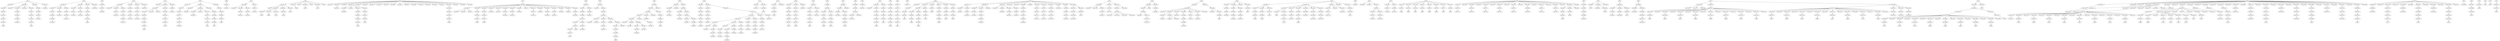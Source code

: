 digraph G {
    "pi021" -> "new_n264_";
    "pi022" -> "new_n265_";
    "pi019" -> "new_n266_";
    "new_n266_" -> "new_n267_";
    "new_n267_" -> "new_n268_";
    "pi012" -> "new_n269_";
    "pi011" -> "new_n270_";
    "pi014" -> "new_n271_";
    "pi008" -> "new_n272_";
    "new_n272_" -> "new_n273_";
    "new_n269_" -> "new_n274_";
    "new_n271_" -> "new_n275_";
    "new_n275_" -> "new_n276_";
    "new_n276_" -> "new_n277_";
    "new_n277_" -> "new_n278_";
    "new_n278_" -> "new_n279_";
    "new_n279_" -> "new_n280_";
    "new_n265_" -> "new_n281_";
    "new_n281_" -> "new_n282_";
    "new_n265_" -> "new_n283_";
    "pi021" -> "new_n284_";
    "pi013" -> "new_n285_";
    "new_n285_" -> "new_n286_";
    "new_n284_" -> "new_n287_";
    "pi021" -> "new_n288_";
    "new_n288_" -> "new_n289_";
    "new_n289_" -> "new_n290_";
    "new_n290_" -> "new_n291_";
    "new_n291_" -> "new_n292_";
    "new_n284_" -> "new_n293_";
    "new_n293_" -> "new_n294_";
    "new_n294_" -> "new_n295_";
    "new_n295_" -> "new_n296_";
    "new_n296_" -> "new_n297_";
    "new_n284_" -> "new_n298_";
    "new_n285_" -> "new_n299_";
    "new_n299_" -> "new_n300_";
    "new_n300_" -> "new_n301_";
    "new_n265_" -> "new_n302_";
    "new_n302_" -> "new_n303_";
    "new_n303_" -> "new_n304_";
    "new_n304_" -> "new_n305_";
    "new_n283_" -> "new_n306_";
    "new_n306_" -> "new_n307_";
    "new_n282_" -> "new_n308_";
    "new_n308_" -> "new_n309_";
    "new_n309_" -> "new_n310_";
    "pi129" -> "new_n311_";
    "new_n311_" -> "po015";
    "pi054" -> "new_n313_";
    "pi022" -> "new_n314_";
    "new_n285_" -> "new_n315_";
    "new_n314_" -> "new_n316_";
    "new_n316_" -> "new_n317_";
    "new_n317_" -> "new_n318_";
    "pi012" -> "new_n319_";
    "new_n319_" -> "new_n320_";
    "new_n320_" -> "new_n321_";
    "new_n321_" -> "new_n322_";
    "new_n322_" -> "new_n323_";
    "pi054" -> "new_n324_";
    "new_n324_" -> "new_n325_";
    "new_n269_" -> "new_n326_";
    "new_n326_" -> "new_n327_";
    "pi012" -> "new_n328_";
    "new_n328_" -> "new_n329_";
    "new_n329_" -> "new_n330_";
    "new_n269_" -> "new_n331_";
    "new_n331_" -> "new_n332_";
    "new_n330_" -> "new_n333_";
    "new_n333_" -> "new_n334_";
    "new_n332_" -> "new_n335_";
    "new_n335_" -> "new_n336_";
    "new_n336_" -> "new_n337_";
    "pi011" -> "new_n338_";
    "new_n338_" -> "new_n339_";
    "new_n315_" -> "new_n340_";
    "new_n340_" -> "new_n341_";
    "new_n339_" -> "new_n342_";
    "new_n342_" -> "new_n343_";
    "new_n343_" -> "new_n344_";
    "new_n344_" -> "new_n345_";
    "new_n345_" -> "new_n346_";
    "new_n346_" -> "po016";
    "pi127" -> "new_n348_";
    "new_n348_" -> "new_n349_";
    "pi048" -> "new_n350_";
    "new_n350_" -> "new_n351_";
    "pi046" -> "new_n352_";
    "new_n352_" -> "new_n353_";
    "pi044" -> "new_n354_";
    "new_n354_" -> "new_n355_";
    "new_n355_" -> "new_n356_";
    "new_n356_" -> "new_n357_";
    "new_n357_" -> "new_n358_";
    "pi049" -> "new_n359_";
    "pi020" -> "new_n360_";
    "new_n360_" -> "new_n361_";
    "new_n361_" -> "new_n362_";
    "new_n362_" -> "new_n363_";
    "new_n363_" -> "new_n364_";
    "new_n364_" -> "new_n365_";
    "new_n365_" -> "new_n366_";
    "new_n358_" -> "new_n367_";
    "new_n351_" -> "new_n368_";
    "new_n368_" -> "new_n369_";
    "new_n369_" -> "new_n370_";
    "new_n370_" -> "new_n371_";
    "new_n371_" -> "new_n372_";
    "new_n372_" -> "new_n373_";
    "new_n373_" -> "new_n374_";
    "new_n374_" -> "po017";
    "pi113" -> "new_n376_";
    "new_n376_" -> "new_n377_";
    "new_n339_" -> "new_n378_";
    "pi014" -> "new_n379_";
    "new_n379_" -> "new_n380_";
    "new_n380_" -> "new_n381_";
    "pi118" -> "new_n382_";
    "new_n382_" -> "new_n383_";
    "new_n383_" -> "new_n384_";
    "new_n384_" -> "po018";
    "pi054" -> "new_n386_";
    "pi054" -> "new_n387_";
    "new_n387_" -> "new_n388_";
    "new_n388_" -> "new_n389_";
    "pi022" -> "new_n390_";
    "new_n390_" -> "new_n391_";
    "new_n391_" -> "new_n392_";
    "new_n392_" -> "new_n393_";
    "new_n393_" -> "new_n394_";
    "new_n394_" -> "po019";
    "pi054" -> "new_n396_";
    "new_n339_" -> "new_n397_";
    "new_n379_" -> "new_n398_";
    "new_n398_" -> "new_n399_";
    "new_n399_" -> "new_n400_";
    "new_n387_" -> "new_n401_";
    "pi028" -> "new_n402_";
    "new_n402_" -> "new_n403_";
    "new_n403_" -> "new_n404_";
    "new_n404_" -> "new_n405_";
    "new_n405_" -> "new_n406_";
    "new_n406_" -> "new_n407_";
    "new_n407_" -> "po020";
    "pi054" -> "new_n409_";
    "pi029" -> "new_n410_";
    "new_n410_" -> "new_n411_";
    "new_n411_" -> "new_n412_";
    "new_n412_" -> "new_n413_";
    "new_n413_" -> "new_n414_";
    "new_n414_" -> "new_n415_";
    "new_n415_" -> "po021";
    "pi054" -> "new_n417_";
    "new_n327_" -> "new_n418_";
    "new_n264_" -> "new_n419_";
    "new_n419_" -> "new_n420_";
    "new_n420_" -> "new_n421_";
    "new_n421_" -> "new_n422_";
    "new_n422_" -> "new_n423_";
    "new_n423_" -> "po022";
    "pi054" -> "new_n425_";
    "new_n398_" -> "new_n426_";
    "new_n387_" -> "new_n427_";
    "pi018" -> "new_n428_";
    "new_n338_" -> "new_n429_";
    "new_n429_" -> "new_n430_";
    "new_n430_" -> "new_n431_";
    "new_n431_" -> "new_n432_";
    "new_n432_" -> "new_n433_";
    "new_n433_" -> "po023";
    "pi054" -> "new_n435_";
    "new_n428_" -> "new_n436_";
    "new_n314_" -> "new_n437_";
    "new_n437_" -> "new_n438_";
    "new_n438_" -> "new_n439_";
    "new_n427_" -> "new_n440_";
    "new_n440_" -> "new_n441_";
    "new_n441_" -> "new_n442_";
    "new_n442_" -> "new_n443_";
    "new_n443_" -> "po024";
    "pi054" -> "new_n445_";
    "pi014" -> "new_n446_";
    "new_n446_" -> "new_n447_";
    "new_n447_" -> "new_n448_";
    "new_n448_" -> "new_n449_";
    "new_n449_" -> "new_n450_";
    "new_n450_" -> "po025";
    "pi054" -> "new_n452_";
    "pi011" -> "new_n453_";
    "new_n453_" -> "new_n454_";
    "new_n454_" -> "new_n455_";
    "new_n436_" -> "new_n456_";
    "new_n456_" -> "new_n457_";
    "new_n457_" -> "new_n458_";
    "new_n458_" -> "new_n459_";
    "new_n459_" -> "po026";
    "pi054" -> "new_n461_";
    "new_n379_" -> "new_n462_";
    "new_n462_" -> "new_n463_";
    "new_n463_" -> "new_n464_";
    "new_n464_" -> "new_n465_";
    "new_n465_" -> "new_n466_";
    "new_n466_" -> "po027";
    "pi054" -> "new_n468_";
    "pi028" -> "new_n469_";
    "new_n469_" -> "new_n470_";
    "new_n470_" -> "new_n471_";
    "new_n471_" -> "new_n472_";
    "new_n472_" -> "new_n473_";
    "new_n473_" -> "new_n474_";
    "new_n474_" -> "po028";
    "pi054" -> "new_n476_";
    "pi013" -> "new_n477_";
    "new_n477_" -> "new_n478_";
    "new_n478_" -> "new_n479_";
    "new_n436_" -> "new_n480_";
    "new_n480_" -> "new_n481_";
    "new_n481_" -> "new_n482_";
    "new_n482_" -> "new_n483_";
    "new_n483_" -> "po029";
    "new_n349_" -> "new_n485_";
    "new_n359_" -> "new_n486_";
    "new_n486_" -> "new_n487_";
    "new_n487_" -> "new_n488_";
    "new_n359_" -> "new_n489_";
    "pi020" -> "new_n490_";
    "new_n490_" -> "new_n491_";
    "new_n491_" -> "new_n492_";
    "new_n492_" -> "new_n493_";
    "new_n493_" -> "new_n494_";
    "new_n494_" -> "new_n495_";
    "pi050" -> "new_n496_";
    "new_n496_" -> "new_n497_";
    "new_n497_" -> "new_n498_";
    "pi043" -> "new_n499_";
    "new_n499_" -> "new_n500_";
    "new_n500_" -> "new_n501_";
    "new_n501_" -> "new_n502_";
    "new_n502_" -> "new_n503_";
    "new_n348_" -> "new_n504_";
    "new_n504_" -> "new_n505_";
    "new_n505_" -> "new_n506_";
    "new_n506_" -> "new_n507_";
    "new_n507_" -> "po030";
    "pi054" -> "new_n509_";
    "new_n398_" -> "new_n510_";
    "new_n510_" -> "new_n511_";
    "new_n511_" -> "new_n512_";
    "new_n512_" -> "new_n513_";
    "new_n513_" -> "po031";
    "pi054" -> "new_n515_";
    "new_n284_" -> "new_n516_";
    "new_n516_" -> "new_n517_";
    "pi025" -> "new_n518_";
    "new_n518_" -> "new_n519_";
    "new_n410_" -> "new_n520_";
    "new_n520_" -> "new_n521_";
    "new_n521_" -> "new_n522_";
    "new_n517_" -> "new_n523_";
    "new_n523_" -> "new_n524_";
    "new_n524_" -> "new_n525_";
    "new_n525_" -> "po032";
    "pi054" -> "new_n527_";
    "pi054" -> "new_n528_";
    "new_n528_" -> "new_n529_";
    "new_n529_" -> "new_n530_";
    "new_n530_" -> "new_n531_";
    "new_n531_" -> "new_n532_";
    "new_n532_" -> "po033";
    "pi054" -> "new_n534_";
    "new_n387_" -> "new_n535_";
    "new_n535_" -> "new_n536_";
    "new_n536_" -> "new_n537_";
    "new_n537_" -> "new_n538_";
    "new_n538_" -> "po034";
    "new_n349_" -> "new_n540_";
    "new_n356_" -> "new_n541_";
    "pi047" -> "new_n542_";
    "new_n542_" -> "new_n543_";
    "new_n352_" -> "new_n544_";
    "new_n544_" -> "new_n545_";
    "new_n545_" -> "new_n546_";
    "new_n546_" -> "new_n547_";
    "new_n547_" -> "new_n548_";
    "new_n546_" -> "new_n549_";
    "new_n549_" -> "new_n550_";
    "new_n550_" -> "new_n551_";
    "new_n551_" -> "new_n552_";
    "new_n547_" -> "new_n553_";
    "new_n348_" -> "new_n554_";
    "new_n554_" -> "new_n555_";
    "new_n555_" -> "new_n556_";
    "new_n556_" -> "new_n557_";
    "new_n557_" -> "po035";
    "pi054" -> "new_n559_";
    "pi016" -> "new_n560_";
    "pi021" -> "new_n561_";
    "new_n561_" -> "new_n562_";
    "new_n560_" -> "new_n563_";
    "new_n563_" -> "new_n564_";
    "new_n564_" -> "new_n565_";
    "new_n565_" -> "new_n566_";
    "new_n566_" -> "new_n567_";
    "new_n567_" -> "po036";
    "pi054" -> "new_n569_";
    "pi006" -> "new_n570_";
    "new_n570_" -> "new_n571_";
    "new_n571_" -> "new_n572_";
    "new_n572_" -> "new_n573_";
    "new_n573_" -> "new_n574_";
    "new_n574_" -> "new_n575_";
    "new_n575_" -> "po037";
    "pi055" -> "new_n577_";
    "pi129" -> "new_n578_";
    "new_n578_" -> "po038";
    "pi082" -> "new_n580_";
    "new_n580_" -> "new_n581_";
    "pi049" -> "new_n582_";
    "new_n582_" -> "new_n583_";
    "new_n583_" -> "new_n584_";
    "new_n584_" -> "new_n585_";
    "new_n585_" -> "new_n586_";
    "new_n348_" -> "new_n587_";
    "new_n587_" -> "new_n588_";
    "new_n501_" -> "new_n589_";
    "new_n583_" -> "new_n590_";
    "new_n590_" -> "new_n591_";
    "new_n591_" -> "new_n592_";
    "new_n592_" -> "new_n593_";
    "new_n581_" -> "new_n594_";
    "new_n594_" -> "new_n595_";
    "new_n595_" -> "po039";
    "pi116" -> "new_n597_";
    "pi110" -> "new_n598_";
    "new_n598_" -> "new_n599_";
    "new_n597_" -> "new_n600_";
    "new_n600_" -> "new_n601_";
    "pi116" -> "new_n602_";
    "new_n602_" -> "new_n603_";
    "new_n603_" -> "new_n604_";
    "new_n604_" -> "new_n605_";
    "pi100" -> "new_n606_";
    "new_n606_" -> "new_n607_";
    "new_n607_" -> "new_n608_";
    "new_n608_" -> "new_n609_";
    "pi116" -> "new_n610_";
    "new_n610_" -> "new_n611_";
    "pi052" -> "new_n612_";
    "new_n612_" -> "new_n613_";
    "new_n613_" -> "new_n614_";
    "new_n602_" -> "new_n615_";
    "new_n615_" -> "new_n616_";
    "new_n616_" -> "new_n617_";
    "new_n617_" -> "new_n618_";
    "new_n618_" -> "new_n619_";
    "new_n613_" -> "new_n620_";
    "new_n620_" -> "new_n621_";
    "new_n621_" -> "new_n622_";
    "new_n613_" -> "new_n623_";
    "new_n623_" -> "new_n624_";
    "pi085" -> "new_n625_";
    "new_n625_" -> "new_n626_";
    "new_n626_" -> "new_n627_";
    "new_n627_" -> "new_n628_";
    "new_n602_" -> "new_n629_";
    "pi085" -> "new_n630_";
    "new_n630_" -> "new_n631_";
    "new_n631_" -> "new_n632_";
    "new_n632_" -> "new_n633_";
    "new_n633_" -> "new_n634_";
    "pi085" -> "new_n635_";
    "pi058" -> "new_n636_";
    "new_n636_" -> "new_n637_";
    "new_n637_" -> "new_n638_";
    "new_n638_" -> "new_n639_";
    "new_n639_" -> "po040";
    "pi058" -> "new_n641_";
    "new_n641_" -> "new_n642_";
    "new_n620_" -> "new_n643_";
    "new_n643_" -> "new_n644_";
    "new_n610_" -> "new_n645_";
    "new_n645_" -> "new_n646_";
    "new_n642_" -> "new_n647_";
    "new_n647_" -> "po041";
    "new_n311_" -> "new_n649_";
    "new_n643_" -> "new_n650_";
    "pi116" -> "new_n651_";
    "pi116" -> "new_n652_";
    "pi096" -> "new_n653_";
    "new_n597_" -> "new_n654_";
    "new_n654_" -> "new_n655_";
    "new_n655_" -> "new_n656_";
    "new_n651_" -> "new_n657_";
    "new_n657_" -> "new_n658_";
    "new_n658_" -> "new_n659_";
    "new_n649_" -> "new_n660_";
    "new_n660_" -> "po042";
    "pi027" -> "new_n662_";
    "pi116" -> "new_n663_";
    "pi116" -> "new_n664_";
    "new_n663_" -> "new_n665_";
    "new_n665_" -> "new_n666_";
    "new_n666_" -> "new_n667_";
    "new_n613_" -> "new_n668_";
    "new_n668_" -> "new_n669_";
    "new_n613_" -> "new_n670_";
    "new_n670_" -> "new_n671_";
    "new_n671_" -> "new_n672_";
    "pi027" -> "new_n673_";
    "pi027" -> "new_n674_";
    "new_n674_" -> "new_n675_";
    "new_n675_" -> "new_n676_";
    "new_n676_" -> "new_n677_";
    "new_n677_" -> "new_n678_";
    "pi100" -> "new_n679_";
    "new_n679_" -> "new_n680_";
    "new_n680_" -> "new_n681_";
    "new_n613_" -> "new_n682_";
    "new_n682_" -> "new_n683_";
    "new_n683_" -> "new_n684_";
    "new_n669_" -> "new_n685_";
    "new_n685_" -> "new_n686_";
    "new_n686_" -> "new_n687_";
    "new_n667_" -> "new_n688_";
    "new_n688_" -> "new_n689_";
    "pi028" -> "new_n690_";
    "new_n690_" -> "new_n691_";
    "new_n630_" -> "new_n692_";
    "new_n692_" -> "new_n693_";
    "new_n693_" -> "new_n694_";
    "new_n694_" -> "new_n695_";
    "new_n636_" -> "new_n696_";
    "new_n696_" -> "new_n697_";
    "new_n697_" -> "new_n698_";
    "new_n698_" -> "po043";
    "pi116" -> "new_n700_";
    "pi116" -> "new_n701_";
    "new_n700_" -> "new_n702_";
    "new_n702_" -> "new_n703_";
    "pi110" -> "new_n704_";
    "pi097" -> "new_n705_";
    "new_n598_" -> "new_n706_";
    "new_n705_" -> "new_n707_";
    "new_n707_" -> "new_n708_";
    "new_n704_" -> "new_n709_";
    "new_n709_" -> "new_n710_";
    "new_n703_" -> "new_n711_";
    "new_n711_" -> "new_n712_";
    "pi058" -> "new_n713_";
    "new_n713_" -> "new_n714_";
    "new_n714_" -> "new_n715_";
    "new_n715_" -> "new_n716_";
    "new_n641_" -> "new_n717_";
    "new_n717_" -> "new_n718_";
    "new_n718_" -> "new_n719_";
    "new_n719_" -> "new_n720_";
    "new_n701_" -> "new_n721_";
    "new_n721_" -> "new_n722_";
    "new_n722_" -> "new_n723_";
    "new_n723_" -> "new_n724_";
    "new_n641_" -> "new_n725_";
    "new_n725_" -> "new_n726_";
    "new_n726_" -> "new_n727_";
    "new_n727_" -> "new_n728_";
    "new_n728_" -> "po044";
    "pi106" -> "new_n730_";
    "pi109" -> "new_n731_";
    "pi109" -> "new_n732_";
    "new_n731_" -> "new_n733_";
    "new_n733_" -> "new_n734_";
    "new_n730_" -> "new_n735_";
    "new_n735_" -> "po045";
    "pi106" -> "new_n737_";
    "pi109" -> "new_n738_";
    "pi109" -> "new_n739_";
    "new_n738_" -> "new_n740_";
    "new_n740_" -> "new_n741_";
    "new_n737_" -> "new_n742_";
    "new_n742_" -> "po046";
    "pi106" -> "new_n744_";
    "pi109" -> "new_n745_";
    "pi109" -> "new_n746_";
    "new_n745_" -> "new_n747_";
    "new_n747_" -> "new_n748_";
    "new_n744_" -> "new_n749_";
    "new_n749_" -> "po047";
    "pi106" -> "new_n751_";
    "pi109" -> "new_n752_";
    "pi109" -> "new_n753_";
    "new_n752_" -> "new_n754_";
    "new_n754_" -> "new_n755_";
    "new_n751_" -> "new_n756_";
    "new_n756_" -> "po048";
    "pi106" -> "new_n758_";
    "pi109" -> "new_n759_";
    "pi109" -> "new_n760_";
    "new_n759_" -> "new_n761_";
    "new_n761_" -> "new_n762_";
    "new_n758_" -> "new_n763_";
    "new_n763_" -> "po049";
    "pi106" -> "new_n765_";
    "pi109" -> "new_n766_";
    "pi109" -> "new_n767_";
    "new_n766_" -> "new_n768_";
    "new_n768_" -> "new_n769_";
    "new_n765_" -> "new_n770_";
    "new_n770_" -> "po050";
    "pi106" -> "new_n772_";
    "pi109" -> "new_n773_";
    "pi109" -> "new_n774_";
    "new_n773_" -> "new_n775_";
    "new_n775_" -> "new_n776_";
    "new_n772_" -> "new_n777_";
    "new_n777_" -> "po051";
    "pi106" -> "new_n779_";
    "pi109" -> "new_n780_";
    "pi109" -> "new_n781_";
    "new_n780_" -> "new_n782_";
    "new_n782_" -> "new_n783_";
    "new_n779_" -> "new_n784_";
    "new_n784_" -> "po052";
    "pi042" -> "new_n786_";
    "pi082" -> "new_n787_";
    "new_n787_" -> "new_n788_";
    "new_n788_" -> "new_n789_";
    "new_n490_" -> "new_n790_";
    "new_n790_" -> "new_n791_";
    "new_n791_" -> "new_n792_";
    "new_n792_" -> "new_n793_";
    "new_n793_" -> "new_n794_";
    "new_n794_" -> "new_n795_";
    "new_n795_" -> "new_n796_";
    "new_n348_" -> "new_n797_";
    "new_n797_" -> "new_n798_";
    "new_n355_" -> "new_n799_";
    "new_n794_" -> "new_n800_";
    "new_n800_" -> "new_n801_";
    "new_n801_" -> "new_n802_";
    "new_n802_" -> "new_n803_";
    "new_n789_" -> "new_n804_";
    "new_n804_" -> "new_n805_";
    "new_n805_" -> "po053";
    "pi052" -> "new_n807_";
    "new_n807_" -> "new_n808_";
    "new_n808_" -> "new_n809_";
    "pi109" -> "new_n810_";
    "new_n810_" -> "new_n811_";
    "new_n811_" -> "new_n812_";
    "new_n812_" -> "new_n813_";
    "new_n813_" -> "po054";
    "new_n354_" -> "new_n815_";
    "new_n793_" -> "new_n816_";
    "new_n816_" -> "new_n817_";
    "new_n817_" -> "new_n818_";
    "new_n818_" -> "new_n819_";
    "new_n819_" -> "new_n820_";
    "new_n799_" -> "new_n821_";
    "new_n348_" -> "new_n822_";
    "new_n822_" -> "new_n823_";
    "new_n823_" -> "new_n824_";
    "new_n821_" -> "new_n825_";
    "new_n825_" -> "new_n826_";
    "new_n826_" -> "po055";
    "new_n498_" -> "new_n828_";
    "new_n792_" -> "new_n829_";
    "new_n829_" -> "new_n830_";
    "new_n830_" -> "new_n831_";
    "new_n831_" -> "new_n832_";
    "new_n497_" -> "new_n833_";
    "new_n833_" -> "new_n834_";
    "new_n348_" -> "new_n835_";
    "new_n835_" -> "new_n836_";
    "new_n836_" -> "new_n837_";
    "new_n834_" -> "new_n838_";
    "new_n838_" -> "new_n839_";
    "new_n839_" -> "po056";
    "pi082" -> "new_n841_";
    "new_n816_" -> "new_n842_";
    "new_n842_" -> "new_n843_";
    "new_n843_" -> "new_n844_";
    "new_n844_" -> "new_n845_";
    "new_n845_" -> "new_n846_";
    "new_n787_" -> "new_n847_";
    "new_n842_" -> "new_n848_";
    "new_n848_" -> "new_n849_";
    "new_n348_" -> "new_n850_";
    "new_n850_" -> "new_n851_";
    "new_n847_" -> "new_n852_";
    "new_n852_" -> "new_n853_";
    "new_n853_" -> "po057";
    "new_n357_" -> "new_n855_";
    "new_n370_" -> "new_n856_";
    "new_n856_" -> "new_n857_";
    "new_n857_" -> "new_n858_";
    "new_n496_" -> "new_n859_";
    "new_n788_" -> "new_n860_";
    "new_n860_" -> "new_n861_";
    "new_n855_" -> "new_n862_";
    "new_n862_" -> "new_n863_";
    "new_n861_" -> "new_n864_";
    "new_n864_" -> "new_n865_";
    "new_n865_" -> "po058";
    "new_n786_" -> "new_n867_";
    "new_n867_" -> "new_n868_";
    "new_n868_" -> "new_n869_";
    "new_n869_" -> "new_n870_";
    "new_n348_" -> "new_n871_";
    "new_n348_" -> "new_n872_";
    "new_n872_" -> "new_n873_";
    "new_n873_" -> "new_n874_";
    "new_n841_" -> "new_n875_";
    "new_n875_" -> "po059";
    "pi082" -> "new_n877_";
    "new_n877_" -> "new_n878_";
    "new_n878_" -> "new_n879_";
    "new_n358_" -> "new_n880_";
    "new_n880_" -> "new_n881_";
    "new_n591_" -> "new_n882_";
    "new_n882_" -> "new_n883_";
    "new_n883_" -> "new_n884_";
    "new_n350_" -> "new_n885_";
    "new_n885_" -> "new_n886_";
    "new_n886_" -> "new_n887_";
    "new_n348_" -> "new_n888_";
    "new_n888_" -> "new_n889_";
    "new_n879_" -> "new_n890_";
    "new_n890_" -> "new_n891_";
    "new_n891_" -> "po060";
    "new_n541_" -> "new_n893_";
    "new_n792_" -> "new_n894_";
    "new_n894_" -> "new_n895_";
    "new_n895_" -> "new_n896_";
    "new_n896_" -> "new_n897_";
    "new_n897_" -> "new_n898_";
    "pi082" -> "new_n899_";
    "new_n899_" -> "new_n900_";
    "new_n348_" -> "new_n901_";
    "new_n901_" -> "new_n902_";
    "new_n902_" -> "new_n903_";
    "new_n900_" -> "new_n904_";
    "new_n904_" -> "new_n905_";
    "new_n905_" -> "po061";
    "new_n791_" -> "new_n907_";
    "new_n907_" -> "new_n908_";
    "new_n908_" -> "new_n909_";
    "new_n909_" -> "new_n910_";
    "new_n910_" -> "new_n911_";
    "pi047" -> "new_n912_";
    "new_n912_" -> "new_n913_";
    "new_n913_" -> "new_n914_";
    "new_n348_" -> "new_n915_";
    "new_n915_" -> "new_n916_";
    "new_n916_" -> "new_n917_";
    "new_n914_" -> "new_n918_";
    "new_n918_" -> "new_n919_";
    "new_n919_" -> "po062";
    "new_n542_" -> "new_n921_";
    "new_n921_" -> "new_n922_";
    "new_n922_" -> "new_n923_";
    "new_n791_" -> "new_n924_";
    "new_n924_" -> "new_n925_";
    "new_n358_" -> "new_n926_";
    "new_n926_" -> "new_n927_";
    "new_n927_" -> "new_n928_";
    "new_n928_" -> "new_n929_";
    "new_n926_" -> "new_n930_";
    "new_n930_" -> "new_n931_";
    "new_n348_" -> "new_n932_";
    "new_n932_" -> "new_n933_";
    "new_n923_" -> "new_n934_";
    "new_n934_" -> "new_n935_";
    "new_n935_" -> "po063";
    "new_n349_" -> "new_n937_";
    "new_n546_" -> "new_n938_";
    "new_n938_" -> "new_n939_";
    "new_n938_" -> "new_n940_";
    "new_n940_" -> "new_n941_";
    "new_n941_" -> "new_n942_";
    "new_n940_" -> "new_n943_";
    "new_n348_" -> "new_n944_";
    "new_n944_" -> "new_n945_";
    "new_n942_" -> "new_n946_";
    "new_n946_" -> "new_n947_";
    "new_n947_" -> "po064";
    "new_n356_" -> "new_n949_";
    "new_n793_" -> "new_n950_";
    "new_n950_" -> "new_n951_";
    "new_n951_" -> "new_n952_";
    "new_n952_" -> "new_n953_";
    "pi082" -> "new_n954_";
    "new_n954_" -> "new_n955_";
    "new_n348_" -> "new_n956_";
    "new_n956_" -> "new_n957_";
    "new_n957_" -> "new_n958_";
    "new_n955_" -> "new_n959_";
    "new_n959_" -> "new_n960_";
    "new_n960_" -> "po065";
    "pi109" -> "new_n962_";
    "new_n810_" -> "new_n963_";
    "new_n963_" -> "new_n964_";
    "new_n964_" -> "po066";
    "new_n810_" -> "new_n966_";
    "new_n808_" -> "new_n967_";
    "new_n967_" -> "new_n968_";
    "new_n968_" -> "po067";
    "new_n713_" -> "new_n970_";
    "pi116" -> "new_n971_";
    "new_n598_" -> "new_n972_";
    "new_n972_" -> "new_n973_";
    "new_n973_" -> "new_n974_";
    "pi097" -> "new_n975_";
    "new_n975_" -> "new_n976_";
    "new_n976_" -> "new_n977_";
    "new_n649_" -> "new_n978_";
    "new_n978_" -> "po068";
    "new_n372_" -> "po069";
    "pi129" -> "po129";
    "pi122" -> "new_n982_";
    "new_n982_" -> "po070";
    "pi058" -> "new_n984_";
    "new_n610_" -> "new_n985_";
    "new_n985_" -> "new_n986_";
    "new_n986_" -> "new_n987_";
    "pi116" -> "new_n988_";
    "pi116" -> "new_n989_";
    "new_n989_" -> "new_n990_";
    "new_n990_" -> "new_n991_";
    "new_n991_" -> "new_n992_";
    "new_n992_" -> "new_n993_";
    "pi037" -> "new_n994_";
    "new_n994_" -> "new_n995_";
    "new_n995_" -> "new_n996_";
    "new_n996_" -> "new_n997_";
    "new_n994_" -> "new_n998_";
    "new_n998_" -> "new_n999_";
    "new_n999_" -> "new_n1000_";
    "new_n994_" -> "new_n1001_";
    "new_n1001_" -> "new_n1002_";
    "new_n1002_" -> "po071";
    "pi053" -> "new_n1004_";
    "new_n1004_" -> "new_n1005_";
    "new_n1005_" -> "new_n1006_";
    "pi085" -> "new_n1007_";
    "new_n1004_" -> "new_n1008_";
    "new_n1008_" -> "new_n1009_";
    "new_n1009_" -> "new_n1010_";
    "new_n1010_" -> "new_n1011_";
    "new_n1011_" -> "new_n1012_";
    "new_n971_" -> "new_n1013_";
    "new_n1013_" -> "new_n1014_";
    "new_n1014_" -> "new_n1015_";
    "new_n1015_" -> "new_n1016_";
    "pi058" -> "new_n1017_";
    "new_n1017_" -> "new_n1018_";
    "new_n1018_" -> "new_n1019_";
    "new_n1019_" -> "po072";
    "new_n988_" -> "new_n1021_";
    "new_n675_" -> "new_n1022_";
    "new_n1022_" -> "new_n1023_";
    "new_n1023_" -> "new_n1024_";
    "new_n1007_" -> "new_n1025_";
    "new_n1025_" -> "po073";
    "new_n713_" -> "new_n1027_";
    "new_n1027_" -> "new_n1028_";
    "new_n641_" -> "new_n1029_";
    "new_n1029_" -> "new_n1030_";
    "new_n1030_" -> "new_n1031_";
    "new_n641_" -> "new_n1032_";
    "new_n1032_" -> "new_n1033_";
    "new_n1033_" -> "new_n1034_";
    "new_n1034_" -> "new_n1035_";
    "pi116" -> "new_n1036_";
    "new_n641_" -> "new_n1037_";
    "new_n1037_" -> "new_n1038_";
    "new_n1038_" -> "new_n1039_";
    "new_n1039_" -> "new_n1040_";
    "new_n1036_" -> "new_n1041_";
    "new_n1041_" -> "new_n1042_";
    "new_n1042_" -> "new_n1043_";
    "new_n1043_" -> "new_n1044_";
    "new_n1036_" -> "new_n1045_";
    "new_n1045_" -> "new_n1046_";
    "new_n1046_" -> "po074";
    "pi122" -> "new_n1048_";
    "new_n1048_" -> "new_n1049_";
    "new_n1048_" -> "new_n1050_";
    "new_n1050_" -> "po075";
    "pi122" -> "new_n1052_";
    "pi129" -> "new_n1053_";
    "new_n1053_" -> "po076";
    "pi137" -> "new_n1055_";
    "pi132" -> "new_n1056_";
    "new_n1056_" -> "new_n1057_";
    "new_n1057_" -> "new_n1058_";
    "new_n1058_" -> "new_n1059_";
    "new_n1059_" -> "new_n1060_";
    "new_n1059_" -> "new_n1061_";
    "new_n1060_" -> "new_n1062_";
    "new_n1062_" -> "po077";
    "new_n1059_" -> "new_n1064_";
    "new_n1059_" -> "new_n1065_";
    "new_n1064_" -> "new_n1066_";
    "new_n1066_" -> "po078";
    "new_n1059_" -> "new_n1068_";
    "new_n1059_" -> "new_n1069_";
    "new_n1068_" -> "new_n1070_";
    "new_n1070_" -> "po079";
    "new_n1059_" -> "new_n1072_";
    "new_n1059_" -> "new_n1073_";
    "new_n1072_" -> "new_n1074_";
    "new_n1074_" -> "po080";
    "pi137" -> "new_n1076_";
    "new_n1076_" -> "new_n1077_";
    "new_n1077_" -> "new_n1078_";
    "new_n1077_" -> "new_n1079_";
    "new_n1078_" -> "new_n1080_";
    "new_n1080_" -> "po081";
    "new_n1077_" -> "new_n1082_";
    "new_n1077_" -> "new_n1083_";
    "new_n1082_" -> "new_n1084_";
    "new_n1084_" -> "po082";
    "new_n1059_" -> "new_n1086_";
    "new_n1059_" -> "new_n1087_";
    "new_n1086_" -> "new_n1088_";
    "new_n1088_" -> "po083";
    "new_n1059_" -> "new_n1090_";
    "new_n1059_" -> "new_n1091_";
    "new_n1090_" -> "new_n1092_";
    "new_n1092_" -> "po084";
    "new_n1059_" -> "new_n1094_";
    "new_n1059_" -> "new_n1095_";
    "new_n1094_" -> "new_n1096_";
    "new_n1096_" -> "po085";
    "new_n1059_" -> "new_n1098_";
    "new_n1059_" -> "new_n1099_";
    "new_n1098_" -> "new_n1100_";
    "new_n1100_" -> "po086";
    "new_n1077_" -> "new_n1102_";
    "new_n1077_" -> "new_n1103_";
    "new_n1102_" -> "new_n1104_";
    "new_n1104_" -> "po087";
    "new_n1077_" -> "new_n1106_";
    "new_n1077_" -> "new_n1107_";
    "new_n1106_" -> "new_n1108_";
    "new_n1108_" -> "po088";
    "new_n1077_" -> "new_n1110_";
    "new_n1077_" -> "new_n1111_";
    "new_n1110_" -> "new_n1112_";
    "new_n1112_" -> "po089";
    "new_n1077_" -> "new_n1114_";
    "new_n1077_" -> "new_n1115_";
    "new_n1114_" -> "new_n1116_";
    "new_n1116_" -> "po090";
    "new_n1077_" -> "new_n1118_";
    "new_n1077_" -> "new_n1119_";
    "new_n1118_" -> "new_n1120_";
    "new_n1120_" -> "po091";
    "new_n1077_" -> "new_n1122_";
    "new_n1077_" -> "new_n1123_";
    "new_n1122_" -> "new_n1124_";
    "new_n1124_" -> "po092";
    "pi137" -> "new_n1126_";
    "new_n1126_" -> "new_n1127_";
    "new_n1127_" -> "new_n1128_";
    "new_n1127_" -> "new_n1129_";
    "new_n1128_" -> "new_n1130_";
    "new_n1130_" -> "po093";
    "new_n1127_" -> "new_n1132_";
    "new_n1127_" -> "new_n1133_";
    "new_n1132_" -> "new_n1134_";
    "new_n1134_" -> "po094";
    "new_n1127_" -> "new_n1136_";
    "new_n1127_" -> "new_n1137_";
    "new_n1136_" -> "new_n1138_";
    "new_n1138_" -> "po095";
    "new_n1127_" -> "new_n1140_";
    "new_n1127_" -> "new_n1141_";
    "new_n1140_" -> "new_n1142_";
    "new_n1142_" -> "po096";
    "new_n1127_" -> "new_n1144_";
    "new_n1127_" -> "new_n1145_";
    "new_n1144_" -> "new_n1146_";
    "new_n1146_" -> "po097";
    "pi138" -> "new_n1148_";
    "pi138" -> "new_n1149_";
    "new_n1148_" -> "new_n1150_";
    "new_n1150_" -> "new_n1151_";
    "pi138" -> "new_n1152_";
    "pi138" -> "new_n1153_";
    "new_n1152_" -> "new_n1154_";
    "new_n1154_" -> "new_n1155_";
    "new_n1155_" -> "new_n1156_";
    "new_n1156_" -> "new_n1157_";
    "pi138" -> "new_n1158_";
    "new_n1158_" -> "new_n1159_";
    "pi138" -> "new_n1160_";
    "pi138" -> "new_n1161_";
    "new_n1160_" -> "new_n1162_";
    "new_n1162_" -> "new_n1163_";
    "new_n1163_" -> "new_n1164_";
    "new_n1164_" -> "new_n1165_";
    "new_n1165_" -> "po098";
    "new_n1127_" -> "new_n1167_";
    "new_n1127_" -> "new_n1168_";
    "new_n1167_" -> "new_n1169_";
    "new_n1169_" -> "po099";
    "new_n608_" -> "new_n1171_";
    "new_n1171_" -> "new_n1172_";
    "new_n1172_" -> "new_n1173_";
    "new_n649_" -> "new_n1174_";
    "new_n1174_" -> "po100";
    "new_n1127_" -> "new_n1176_";
    "new_n1127_" -> "new_n1177_";
    "new_n1176_" -> "new_n1178_";
    "new_n1178_" -> "po101";
    "new_n1127_" -> "new_n1180_";
    "new_n1127_" -> "new_n1181_";
    "new_n1180_" -> "new_n1182_";
    "new_n1182_" -> "po102";
    "new_n1158_" -> "new_n1184_";
    "new_n1184_" -> "new_n1185_";
    "new_n1185_" -> "new_n1186_";
    "new_n1185_" -> "new_n1187_";
    "new_n1186_" -> "new_n1188_";
    "new_n1188_" -> "po103";
    "new_n1185_" -> "new_n1190_";
    "new_n1185_" -> "new_n1191_";
    "new_n1190_" -> "new_n1192_";
    "new_n1192_" -> "po104";
    "new_n1185_" -> "new_n1194_";
    "new_n1185_" -> "new_n1195_";
    "new_n1194_" -> "new_n1196_";
    "new_n1196_" -> "po105";
    "new_n1185_" -> "new_n1198_";
    "new_n1185_" -> "new_n1199_";
    "new_n1198_" -> "new_n1200_";
    "new_n1200_" -> "po106";
    "new_n1185_" -> "new_n1202_";
    "new_n1185_" -> "new_n1203_";
    "new_n1202_" -> "new_n1204_";
    "new_n1204_" -> "po107";
    "new_n1185_" -> "new_n1206_";
    "new_n1185_" -> "new_n1207_";
    "new_n1206_" -> "new_n1208_";
    "new_n1208_" -> "po108";
    "pi138" -> "new_n1210_";
    "new_n1210_" -> "new_n1211_";
    "new_n1211_" -> "new_n1212_";
    "new_n1212_" -> "new_n1213_";
    "new_n1212_" -> "new_n1214_";
    "new_n1213_" -> "new_n1215_";
    "new_n1215_" -> "po109";
    "pi110" -> "new_n1217_";
    "new_n1217_" -> "new_n1218_";
    "new_n1218_" -> "new_n1219_";
    "new_n1219_" -> "new_n1220_";
    "new_n1212_" -> "new_n1221_";
    "new_n1221_" -> "new_n1222_";
    "new_n1222_" -> "po110";
    "new_n1219_" -> "new_n1224_";
    "new_n1212_" -> "new_n1225_";
    "new_n1225_" -> "new_n1226_";
    "new_n1226_" -> "po111";
    "new_n1219_" -> "new_n1228_";
    "new_n1212_" -> "new_n1229_";
    "new_n1229_" -> "new_n1230_";
    "new_n1230_" -> "po112";
    "new_n1185_" -> "new_n1232_";
    "new_n1185_" -> "new_n1233_";
    "new_n1232_" -> "new_n1234_";
    "new_n1234_" -> "po113";
    "new_n1185_" -> "new_n1236_";
    "new_n1185_" -> "new_n1237_";
    "new_n1236_" -> "new_n1238_";
    "new_n1238_" -> "po114";
    "new_n1219_" -> "new_n1240_";
    "new_n1212_" -> "new_n1241_";
    "new_n1241_" -> "new_n1242_";
    "new_n1242_" -> "po115";
    "pi138" -> "new_n1244_";
    "pi138" -> "new_n1245_";
    "new_n1244_" -> "new_n1246_";
    "new_n1246_" -> "new_n1247_";
    "pi138" -> "new_n1248_";
    "pi138" -> "new_n1249_";
    "new_n1248_" -> "new_n1250_";
    "new_n1250_" -> "new_n1251_";
    "new_n1251_" -> "new_n1252_";
    "new_n1252_" -> "new_n1253_";
    "new_n1158_" -> "new_n1254_";
    "pi138" -> "new_n1255_";
    "pi138" -> "new_n1256_";
    "new_n1255_" -> "new_n1257_";
    "new_n1257_" -> "new_n1258_";
    "new_n1258_" -> "new_n1259_";
    "new_n1259_" -> "new_n1260_";
    "new_n1260_" -> "po116";
    "new_n1055_" -> "new_n1262_";
    "new_n1126_" -> "new_n1263_";
    "new_n1263_" -> "new_n1264_";
    "new_n1264_" -> "new_n1265_";
    "pi136" -> "new_n1266_";
    "pi136" -> "new_n1267_";
    "new_n1266_" -> "new_n1268_";
    "new_n1268_" -> "new_n1269_";
    "pi136" -> "new_n1270_";
    "pi136" -> "new_n1271_";
    "new_n1270_" -> "new_n1272_";
    "new_n1272_" -> "new_n1273_";
    "new_n1273_" -> "new_n1274_";
    "new_n1274_" -> "new_n1275_";
    "new_n1275_" -> "po117";
    "new_n1055_" -> "new_n1277_";
    "new_n1126_" -> "new_n1278_";
    "new_n1278_" -> "new_n1279_";
    "new_n1279_" -> "new_n1280_";
    "pi136" -> "new_n1281_";
    "pi136" -> "new_n1282_";
    "new_n1281_" -> "new_n1283_";
    "new_n1283_" -> "new_n1284_";
    "pi136" -> "new_n1285_";
    "pi136" -> "new_n1286_";
    "new_n1285_" -> "new_n1287_";
    "new_n1287_" -> "new_n1288_";
    "new_n1288_" -> "new_n1289_";
    "new_n1289_" -> "new_n1290_";
    "new_n1290_" -> "po118";
    "new_n1055_" -> "new_n1292_";
    "new_n1126_" -> "new_n1293_";
    "new_n1293_" -> "new_n1294_";
    "new_n1294_" -> "new_n1295_";
    "pi136" -> "new_n1296_";
    "pi136" -> "new_n1297_";
    "new_n1296_" -> "new_n1298_";
    "new_n1298_" -> "new_n1299_";
    "pi136" -> "new_n1300_";
    "pi136" -> "new_n1301_";
    "new_n1300_" -> "new_n1302_";
    "new_n1302_" -> "new_n1303_";
    "new_n1303_" -> "new_n1304_";
    "new_n1304_" -> "new_n1305_";
    "new_n1305_" -> "po119";
    "pi138" -> "new_n1307_";
    "pi138" -> "new_n1308_";
    "new_n1307_" -> "new_n1309_";
    "new_n1309_" -> "new_n1310_";
    "pi138" -> "new_n1311_";
    "pi138" -> "new_n1312_";
    "new_n1311_" -> "new_n1313_";
    "new_n1313_" -> "new_n1314_";
    "new_n1314_" -> "new_n1315_";
    "new_n1315_" -> "new_n1316_";
    "new_n1158_" -> "new_n1317_";
    "pi138" -> "new_n1318_";
    "pi138" -> "new_n1319_";
    "new_n1318_" -> "new_n1320_";
    "new_n1320_" -> "new_n1321_";
    "new_n1321_" -> "new_n1322_";
    "new_n1322_" -> "new_n1323_";
    "new_n1323_" -> "po120";
    "new_n642_" -> "new_n1325_";
    "new_n1325_" -> "new_n1326_";
    "new_n1326_" -> "new_n1327_";
    "new_n1327_" -> "po121";
    "pi138" -> "new_n1329_";
    "pi138" -> "new_n1330_";
    "new_n1329_" -> "new_n1331_";
    "new_n1331_" -> "new_n1332_";
    "pi138" -> "new_n1333_";
    "pi138" -> "new_n1334_";
    "new_n1333_" -> "new_n1335_";
    "new_n1335_" -> "new_n1336_";
    "new_n1336_" -> "new_n1337_";
    "new_n1337_" -> "new_n1338_";
    "new_n1158_" -> "new_n1339_";
    "pi138" -> "new_n1340_";
    "pi138" -> "new_n1341_";
    "new_n1340_" -> "new_n1342_";
    "new_n1342_" -> "new_n1343_";
    "new_n1343_" -> "new_n1344_";
    "new_n1344_" -> "new_n1345_";
    "new_n1345_" -> "po122";
    "pi138" -> "new_n1347_";
    "pi138" -> "new_n1348_";
    "new_n1347_" -> "new_n1349_";
    "new_n1349_" -> "new_n1350_";
    "pi138" -> "new_n1351_";
    "pi138" -> "new_n1352_";
    "new_n1351_" -> "new_n1353_";
    "new_n1353_" -> "new_n1354_";
    "new_n1354_" -> "new_n1355_";
    "new_n1355_" -> "new_n1356_";
    "new_n1158_" -> "new_n1357_";
    "pi138" -> "new_n1358_";
    "pi138" -> "new_n1359_";
    "new_n1358_" -> "new_n1360_";
    "new_n1360_" -> "new_n1361_";
    "new_n1361_" -> "new_n1362_";
    "new_n1362_" -> "new_n1363_";
    "new_n1363_" -> "po123";
    "new_n613_" -> "new_n1365_";
    "new_n311_" -> "new_n1366_";
    "new_n1366_" -> "new_n1367_";
    "new_n1367_" -> "po124";
    "new_n636_" -> "new_n1369_";
    "new_n1369_" -> "new_n1370_";
    "new_n1370_" -> "po125";
    "new_n1211_" -> "new_n1372_";
    "new_n1057_" -> "new_n1373_";
    "new_n1211_" -> "new_n1374_";
    "new_n1373_" -> "new_n1375_";
    "new_n1375_" -> "po126";
    "new_n1211_" -> "new_n1377_";
    "new_n1211_" -> "new_n1378_";
    "new_n1377_" -> "new_n1379_";
    "new_n1379_" -> "po127";
    "pi113" -> "new_n1381_";
    "pi022" -> "new_n1382_";
    "new_n1382_" -> "new_n1383_";
    "new_n1381_" -> "new_n1384_";
    "new_n1384_" -> "po128";
    "new_n1211_" -> "new_n1386_";
    "new_n1211_" -> "new_n1387_";
    "new_n1386_" -> "new_n1388_";
    "new_n1388_" -> "po130";
    "pi007" -> "new_n1390_";
    "pi012" -> "new_n1391_";
    "new_n1391_" -> "new_n1392_";
    "new_n311_" -> "new_n1393_";
    "new_n1393_" -> "po131";
    "pi129" -> "po132";
    "pi118" -> "new_n1396_";
    "pi059" -> "new_n1397_";
    "new_n1397_" -> "new_n1398_";
    "new_n1398_" -> "new_n1399_";
    "new_n1399_" -> "po133";
    "new_n606_" -> "po134";
    "new_n1217_" -> "new_n1402_";
    "pi129" -> "new_n1403_";
    "new_n1403_" -> "po135";
    "pi120" -> "new_n1405_";
    "new_n1405_" -> "po136";
    "pi134" -> "po137";
    "pi135" -> "po138";
    "pi129" -> "po139";
    "pi125" -> "new_n1410_";
    "new_n1410_" -> "new_n1411_";
    "new_n1411_" -> "po140";
    "pi132" -> "new_n1413_";
    "new_n1413_" -> "po141";
}
